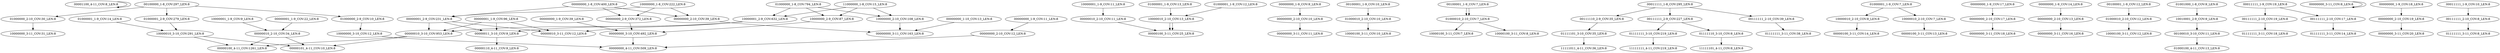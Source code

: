 digraph G {
    "00001100_4-11_COV:8_LEN:8" -> "00001100_4-11_COV:8_LEN:8";
    "01000001_1-9_COV:14_LEN:8" -> "10000010_3-10_COV:291_LEN:8";
    "10000001_1-9_COV:11_LEN:8" -> "00000010_2-10_COV:11_LEN:8";
    "00100000_1-8_COV:297_LEN:8" -> "01000000_2-10_COV:30_LEN:8";
    "00100000_1-8_COV:297_LEN:8" -> "01000000_2-9_COV:10_LEN:8";
    "00100000_1-8_COV:297_LEN:8" -> "01000001_2-9_COV:279_LEN:8";
    "00000000_1-9_COV:9_LEN:8" -> "00000000_2-10_COV:10_LEN:8";
    "00000000_2-9_COV:372_LEN:8" -> "00000000_3-10_COV:492_LEN:8";
    "01000000_2-10_COV:30_LEN:8" -> "10000000_3-11_COV:31_LEN:8";
    "00000000_2-10_COV:10_LEN:8" -> "00000000_3-11_COV:11_LEN:8";
    "00100001_1-9_COV:10_LEN:8" -> "01000010_2-10_COV:10_LEN:8";
    "01000010_2-10_COV:7_LEN:8" -> "10000100_3-11_COV:7_LEN:8";
    "01111111_3-10_COV:219_LEN:8" -> "11111111_4-11_COV:219_LEN:8";
    "01111101_3-10_COV:35_LEN:8" -> "11111011_4-11_COV:36_LEN:8";
    "11000000_1-8_COV:15_LEN:8" -> "10000000_2-9_COV:87_LEN:8";
    "11000000_1-8_COV:15_LEN:8" -> "10000000_2-10_COV:108_LEN:8";
    "11000000_1-8_COV:15_LEN:8" -> "10000001_2-9_COV:632_LEN:8";
    "00000000_1-10_COV:13_LEN:8" -> "00000000_3-11_COV:163_LEN:8";
    "00100001_1-9_COV:7_LEN:8" -> "01000010_2-10_COV:7_LEN:8";
    "01000001_1-9_COV:7_LEN:8" -> "10000010_2-10_COV:8_LEN:8";
    "00111110_2-9_COV:35_LEN:8" -> "01111101_3-10_COV:35_LEN:8";
    "01000001_1-9_COV:13_LEN:8" -> "10000010_2-10_COV:13_LEN:8";
    "00000000_1-9_COV:17_LEN:8" -> "00000000_2-10_COV:17_LEN:8";
    "00111111_2-9_COV:227_LEN:8" -> "01111111_3-10_COV:219_LEN:8";
    "00111111_2-9_COV:227_LEN:8" -> "01111110_3-10_COV:8_LEN:8";
    "00000001_2-9_COV:231_LEN:8" -> "00000011_3-10_COV:9_LEN:8";
    "00000001_2-9_COV:231_LEN:8" -> "00000010_3-11_COV:12_LEN:8";
    "00000001_2-9_COV:231_LEN:8" -> "00000010_3-10_COV:953_LEN:8";
    "00000000_1-9_COV:14_LEN:8" -> "00000000_2-10_COV:13_LEN:8";
    "00000000_1-9_COV:39_LEN:8" -> "00000000_3-10_COV:492_LEN:8";
    "01111110_3-10_COV:8_LEN:8" -> "11111101_4-11_COV:8_LEN:8";
    "00100001_1-9_COV:12_LEN:8" -> "01000010_2-10_COV:12_LEN:8";
    "10000000_1-8_COV:222_LEN:8" -> "00000000_2-9_COV:372_LEN:8";
    "10000000_1-8_COV:222_LEN:8" -> "00000001_2-9_COV:231_LEN:8";
    "10000000_1-8_COV:222_LEN:8" -> "00000000_2-10_COV:39_LEN:8";
    "10000001_1-9_COV:9_LEN:8" -> "00000010_2-10_COV:34_LEN:8";
    "01000000_1-8_COV:794_LEN:8" -> "10000000_2-9_COV:87_LEN:8";
    "01000000_1-8_COV:794_LEN:8" -> "10000000_2-10_COV:108_LEN:8";
    "01000000_1-8_COV:794_LEN:8" -> "10000001_2-9_COV:632_LEN:8";
    "00100010_3-10_COV:11_LEN:8" -> "01000100_4-11_COV:13_LEN:8";
    "00000000_2-10_COV:13_LEN:8" -> "00000000_3-11_COV:16_LEN:8";
    "00011111_1-8_COV:295_LEN:8" -> "00111110_2-9_COV:35_LEN:8";
    "00011111_1-8_COV:295_LEN:8" -> "00111111_2-9_COV:227_LEN:8";
    "00011111_1-8_COV:295_LEN:8" -> "00111111_2-10_COV:39_LEN:8";
    "00000001_1-9_COV:96_LEN:8" -> "00000011_3-10_COV:9_LEN:8";
    "00000001_1-9_COV:96_LEN:8" -> "00000010_3-11_COV:12_LEN:8";
    "00000001_1-9_COV:96_LEN:8" -> "00000010_3-10_COV:953_LEN:8";
    "00000000_1-8_COV:400_LEN:8" -> "00000000_2-9_COV:372_LEN:8";
    "00000000_1-8_COV:400_LEN:8" -> "00000001_2-9_COV:231_LEN:8";
    "00000000_1-8_COV:400_LEN:8" -> "00000000_2-10_COV:39_LEN:8";
    "00011111_1-9_COV:19_LEN:8" -> "00111111_2-10_COV:19_LEN:8";
    "00000000_3-11_COV:8_LEN:8" -> "00000000_3-11_COV:8_LEN:8";
    "10000000_2-9_COV:87_LEN:8" -> "00000000_3-10_COV:492_LEN:8";
    "10000010_2-10_COV:13_LEN:8" -> "00000100_3-11_COV:25_LEN:8";
    "01001000_1-8_COV:9_LEN:8" -> "10010001_2-9_COV:9_LEN:8";
    "10000000_2-10_COV:108_LEN:8" -> "00000000_3-11_COV:163_LEN:8";
    "10000010_2-10_COV:13_LEN:8" -> "00000100_3-11_COV:25_LEN:8";
    "10000001_2-9_COV:632_LEN:8" -> "00000011_3-10_COV:9_LEN:8";
    "10000001_2-9_COV:632_LEN:8" -> "00000010_3-11_COV:12_LEN:8";
    "10000001_2-9_COV:632_LEN:8" -> "00000010_3-10_COV:953_LEN:8";
    "00000000_2-10_COV:39_LEN:8" -> "00000000_3-11_COV:163_LEN:8";
    "10010001_2-9_COV:9_LEN:8" -> "00100010_3-10_COV:11_LEN:8";
    "01000000_2-9_COV:10_LEN:8" -> "10000000_3-10_COV:12_LEN:8";
    "01000010_2-10_COV:10_LEN:8" -> "10000100_3-11_COV:10_LEN:8";
    "00000011_3-10_COV:9_LEN:8" -> "00000110_4-11_COV:9_LEN:8";
    "00111111_2-10_COV:17_LEN:8" -> "01111111_3-11_COV:14_LEN:8";
    "10000010_2-10_COV:7_LEN:8" -> "00000100_3-11_COV:13_LEN:8";
    "00000001_1-9_COV:22_LEN:8" -> "00000010_2-10_COV:34_LEN:8";
    "00000010_2-10_COV:34_LEN:8" -> "00000100_4-11_COV:1261_LEN:8";
    "00000010_2-10_COV:34_LEN:8" -> "00000101_4-11_COV:10_LEN:8";
    "01000010_2-10_COV:12_LEN:8" -> "10000100_3-11_COV:12_LEN:8";
    "00111111_2-10_COV:19_LEN:8" -> "01111111_3-11_COV:18_LEN:8";
    "00000000_2-10_COV:17_LEN:8" -> "00000000_3-11_COV:18_LEN:8";
    "01000001_1-9_COV:7_LEN:8" -> "10000010_2-10_COV:7_LEN:8";
    "10000000_3-10_COV:12_LEN:8" -> "00000000_4-11_COV:509_LEN:8";
    "00100001_1-9_COV:7_LEN:8" -> "01000010_2-10_COV:7_LEN:8";
    "00000000_1-9_COV:18_LEN:8" -> "00000000_2-10_COV:19_LEN:8";
    "00000000_2-10_COV:19_LEN:8" -> "00000000_3-11_COV:20_LEN:8";
    "00011111_1-9_COV:10_LEN:8" -> "00111111_2-10_COV:8_LEN:8";
    "00000010_3-10_COV:953_LEN:8" -> "00000100_4-11_COV:1261_LEN:8";
    "00000010_3-10_COV:953_LEN:8" -> "00000101_4-11_COV:10_LEN:8";
    "00011111_1-9_COV:19_LEN:8" -> "00111111_2-10_COV:17_LEN:8";
    "00000000_1-9_COV:11_LEN:8" -> "00000000_2-10_COV:12_LEN:8";
    "10000010_3-10_COV:291_LEN:8" -> "00000100_4-11_COV:1261_LEN:8";
    "10000010_3-10_COV:291_LEN:8" -> "00000101_4-11_COV:10_LEN:8";
    "01000001_2-9_COV:279_LEN:8" -> "10000010_3-10_COV:291_LEN:8";
    "00000000_2-10_COV:12_LEN:8" -> "00000000_4-11_COV:509_LEN:8";
    "01000001_1-9_COV:12_LEN:8" -> "10000010_2-10_COV:13_LEN:8";
    "00111111_2-10_COV:39_LEN:8" -> "01111111_3-11_COV:38_LEN:8";
    "00000010_2-10_COV:11_LEN:8" -> "00000100_3-11_COV:25_LEN:8";
    "00111111_2-10_COV:8_LEN:8" -> "01111111_3-11_COV:8_LEN:8";
    "10000010_2-10_COV:8_LEN:8" -> "00000100_3-11_COV:14_LEN:8";
    "00000000_3-10_COV:492_LEN:8" -> "00000000_4-11_COV:509_LEN:8";
    "01000010_2-10_COV:7_LEN:8" -> "10000100_3-11_COV:8_LEN:8";
}
